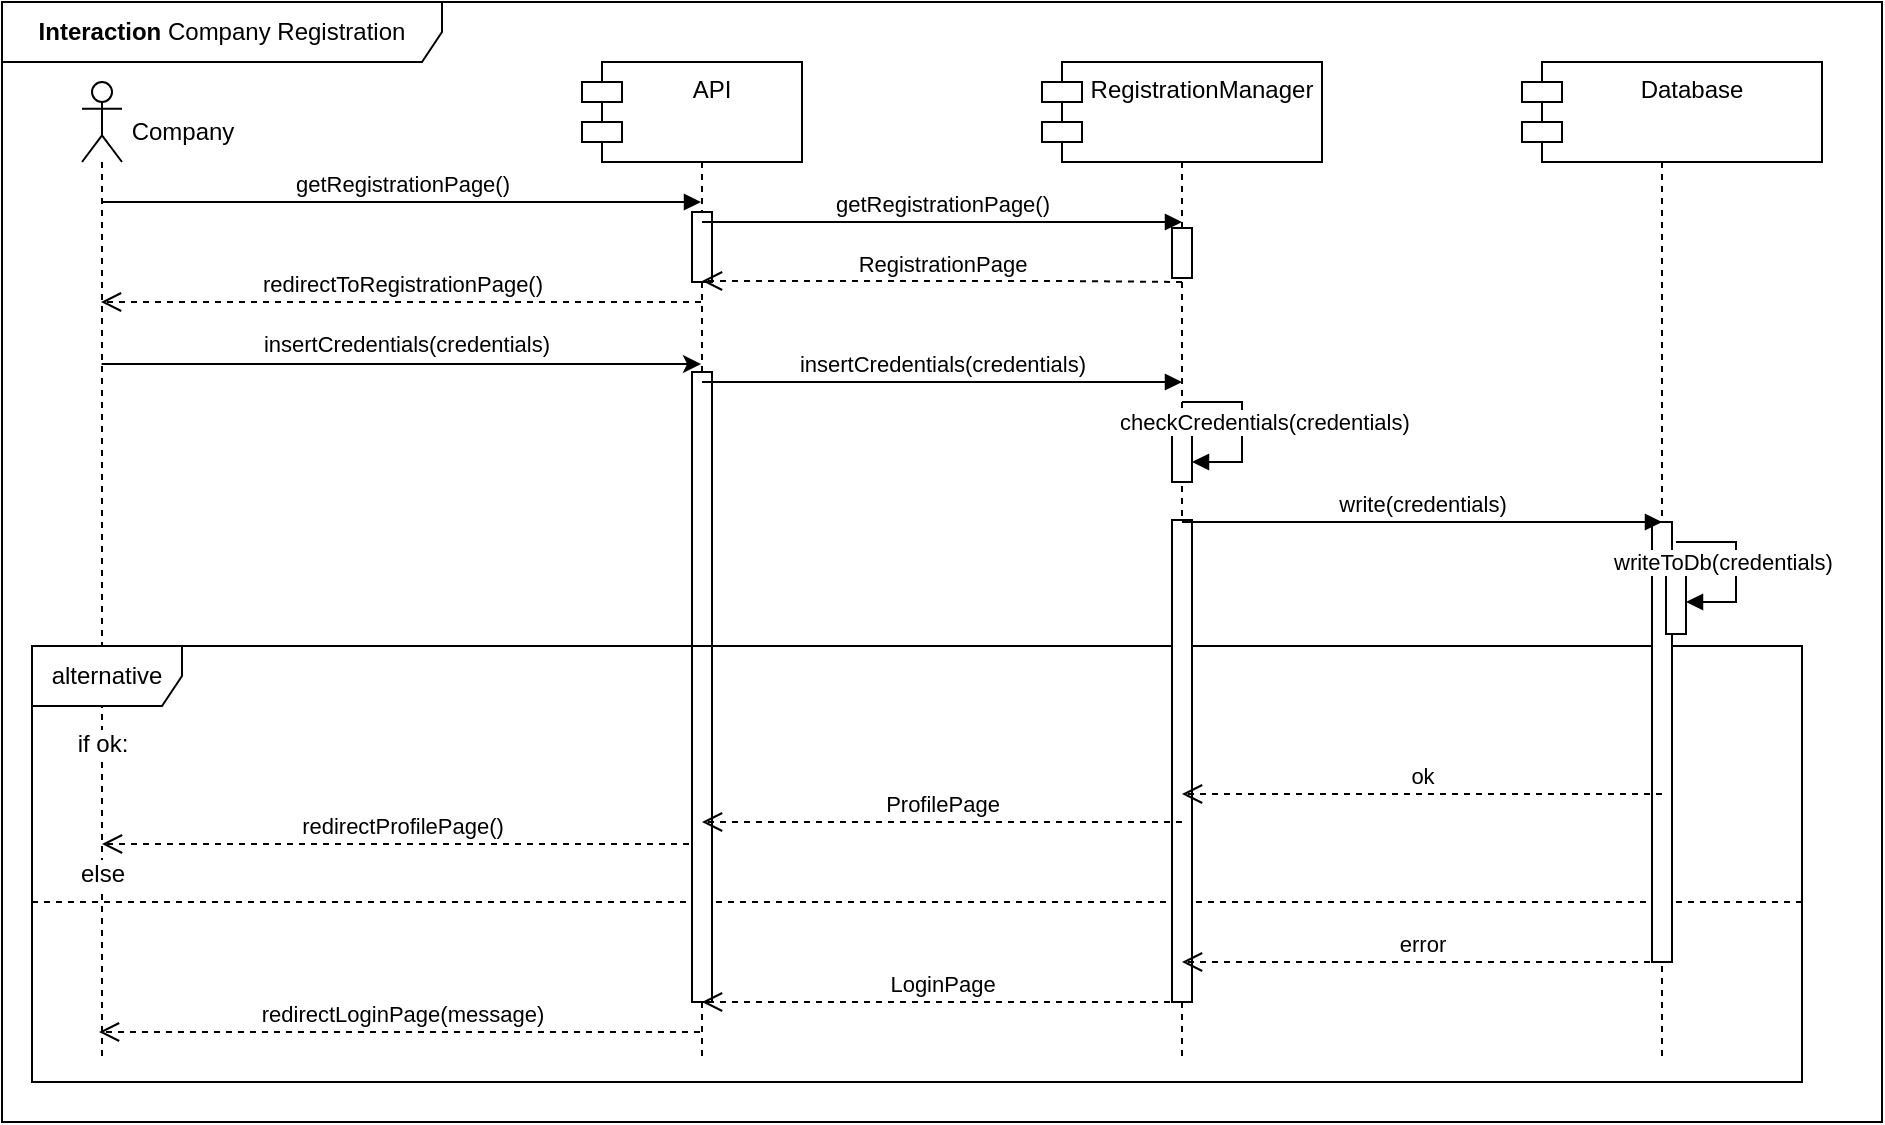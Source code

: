 <mxfile version="25.0.3">
  <diagram name="Page-1" id="2YBvvXClWsGukQMizWep">
    <mxGraphModel dx="1026" dy="691" grid="1" gridSize="10" guides="1" tooltips="1" connect="1" arrows="1" fold="1" page="1" pageScale="1" pageWidth="850" pageHeight="1100" math="0" shadow="0">
      <root>
        <mxCell id="0" />
        <mxCell id="1" parent="0" />
        <mxCell id="1ZKG4CmkqfWAM7Gi57S6-19" value="redirectProfilePage()" style="html=1;verticalAlign=bottom;endArrow=open;dashed=1;endSize=8;curved=0;rounded=0;" parent="1" edge="1">
          <mxGeometry x="-0.002" relative="1" as="geometry">
            <mxPoint x="509.5" y="761" as="sourcePoint" />
            <mxPoint x="210" y="761" as="targetPoint" />
            <Array as="points">
              <mxPoint x="450" y="761" />
              <mxPoint x="390" y="761" />
              <mxPoint x="330" y="761" />
              <mxPoint x="300" y="761" />
            </Array>
            <mxPoint as="offset" />
          </mxGeometry>
        </mxCell>
        <mxCell id="1ZKG4CmkqfWAM7Gi57S6-25" value="" style="endArrow=none;dashed=1;html=1;rounded=0;exitX=0;exitY=0.53;exitDx=0;exitDy=0;exitPerimeter=0;" parent="1" edge="1">
          <mxGeometry width="50" height="50" relative="1" as="geometry">
            <mxPoint x="175" y="790" as="sourcePoint" />
            <mxPoint x="1060" y="790" as="targetPoint" />
            <Array as="points" />
          </mxGeometry>
        </mxCell>
        <mxCell id="1ZKG4CmkqfWAM7Gi57S6-6" value="&lt;b&gt;Interaction&lt;/b&gt; Company Registration" style="shape=umlFrame;whiteSpace=wrap;html=1;pointerEvents=0;width=220;height=30;" parent="1" vertex="1">
          <mxGeometry x="160" y="340" width="940" height="560" as="geometry" />
        </mxCell>
        <mxCell id="1ZKG4CmkqfWAM7Gi57S6-11" value="S&amp;amp;C" style="shape=umlLifeline;perimeter=lifelinePerimeter;whiteSpace=wrap;html=1;container=1;dropTarget=0;collapsible=0;recursiveResize=0;outlineConnect=0;portConstraint=eastwest;newEdgeStyle={&quot;curved&quot;:0,&quot;rounded&quot;:0};" parent="1" vertex="1">
          <mxGeometry x="460" y="380" width="100" height="490" as="geometry" />
        </mxCell>
        <mxCell id="Gw3LUGfZnfMUm4rp8UOA-1" value="" style="html=1;points=[[0,0,0,0,5],[0,1,0,0,-5],[1,0,0,0,5],[1,1,0,0,-5]];perimeter=orthogonalPerimeter;outlineConnect=0;targetShapes=umlLifeline;portConstraint=eastwest;newEdgeStyle={&quot;curved&quot;:0,&quot;rounded&quot;:0};" parent="1ZKG4CmkqfWAM7Gi57S6-11" vertex="1">
          <mxGeometry x="45" y="65" width="10" height="35" as="geometry" />
        </mxCell>
        <mxCell id="Gw3LUGfZnfMUm4rp8UOA-2" value="" style="html=1;points=[[0,0,0,0,5],[0,1,0,0,-5],[1,0,0,0,5],[1,1,0,0,-5]];perimeter=orthogonalPerimeter;outlineConnect=0;targetShapes=umlLifeline;portConstraint=eastwest;newEdgeStyle={&quot;curved&quot;:0,&quot;rounded&quot;:0};" parent="1ZKG4CmkqfWAM7Gi57S6-11" vertex="1">
          <mxGeometry x="45" y="145" width="10" height="315" as="geometry" />
        </mxCell>
        <mxCell id="1ZKG4CmkqfWAM7Gi57S6-17" style="edgeStyle=orthogonalEdgeStyle;rounded=0;orthogonalLoop=1;jettySize=auto;html=1;curved=0;" parent="1" edge="1">
          <mxGeometry relative="1" as="geometry">
            <mxPoint x="209.81" y="521.0" as="sourcePoint" />
            <mxPoint x="509.5" y="521.0" as="targetPoint" />
          </mxGeometry>
        </mxCell>
        <mxCell id="1ZKG4CmkqfWAM7Gi57S6-18" value="insertCredentials(credentials)" style="edgeLabel;html=1;align=center;verticalAlign=middle;resizable=0;points=[];" parent="1ZKG4CmkqfWAM7Gi57S6-17" vertex="1" connectable="0">
          <mxGeometry x="0.013" y="1" relative="1" as="geometry">
            <mxPoint y="-9" as="offset" />
          </mxGeometry>
        </mxCell>
        <mxCell id="1ZKG4CmkqfWAM7Gi57S6-13" value="" style="shape=umlLifeline;perimeter=lifelinePerimeter;whiteSpace=wrap;html=1;container=1;dropTarget=0;collapsible=0;recursiveResize=0;outlineConnect=0;portConstraint=eastwest;newEdgeStyle={&quot;curved&quot;:0,&quot;rounded&quot;:0};participant=umlActor;size=40;" parent="1" vertex="1">
          <mxGeometry x="200" y="380" width="20" height="490" as="geometry" />
        </mxCell>
        <mxCell id="1ZKG4CmkqfWAM7Gi57S6-14" value="Company" style="text;html=1;align=center;verticalAlign=middle;resizable=0;points=[];autosize=1;strokeColor=none;fillColor=none;" parent="1" vertex="1">
          <mxGeometry x="215" y="390" width="70" height="30" as="geometry" />
        </mxCell>
        <mxCell id="1ZKG4CmkqfWAM7Gi57S6-16" value="redirectToRegistrationPage()" style="html=1;verticalAlign=bottom;endArrow=open;dashed=1;endSize=8;curved=0;rounded=0;" parent="1" edge="1">
          <mxGeometry relative="1" as="geometry">
            <mxPoint x="509.5" y="490" as="sourcePoint" />
            <mxPoint x="209.5" y="490" as="targetPoint" />
            <Array as="points">
              <mxPoint x="390" y="490" />
            </Array>
            <mxPoint as="offset" />
          </mxGeometry>
        </mxCell>
        <mxCell id="1ZKG4CmkqfWAM7Gi57S6-23" value="alternative" style="shape=umlFrame;whiteSpace=wrap;html=1;pointerEvents=0;width=75;height=30;" parent="1" vertex="1">
          <mxGeometry x="175" y="662" width="885" height="218" as="geometry" />
        </mxCell>
        <mxCell id="1ZKG4CmkqfWAM7Gi57S6-24" value="if ok:" style="text;html=1;align=center;verticalAlign=middle;resizable=0;points=[];autosize=1;strokeColor=none;fillColor=none;labelBackgroundColor=default;" parent="1" vertex="1">
          <mxGeometry x="185" y="696" width="50" height="30" as="geometry" />
        </mxCell>
        <mxCell id="1ZKG4CmkqfWAM7Gi57S6-26" value="&lt;span style=&quot;background-color: rgb(255, 255, 255);&quot;&gt;else&lt;/span&gt;" style="text;html=1;align=center;verticalAlign=middle;resizable=0;points=[];autosize=1;strokeColor=none;fillColor=none;" parent="1" vertex="1">
          <mxGeometry x="185" y="761" width="50" height="30" as="geometry" />
        </mxCell>
        <mxCell id="1ZKG4CmkqfWAM7Gi57S6-27" value="redirectLoginPage(message)" style="html=1;verticalAlign=bottom;endArrow=open;dashed=1;endSize=8;curved=0;rounded=0;" parent="1" edge="1">
          <mxGeometry x="-0.005" relative="1" as="geometry">
            <mxPoint x="509" y="855" as="sourcePoint" />
            <mxPoint x="208.5" y="855" as="targetPoint" />
            <Array as="points">
              <mxPoint x="454.5" y="855" />
              <mxPoint x="394.5" y="855" />
              <mxPoint x="334.5" y="855" />
              <mxPoint x="304.5" y="855" />
            </Array>
            <mxPoint as="offset" />
          </mxGeometry>
        </mxCell>
        <mxCell id="aM9ryv3xv72pqoxQDRHE-7" value="getRegistrationPage()" style="html=1;verticalAlign=bottom;endArrow=block;edgeStyle=elbowEdgeStyle;elbow=vertical;curved=0;rounded=0;" parent="1" edge="1">
          <mxGeometry x="0.001" relative="1" as="geometry">
            <mxPoint x="209.81" y="440.0" as="sourcePoint" />
            <Array as="points">
              <mxPoint x="400" y="440" />
              <mxPoint x="365" y="410" />
            </Array>
            <mxPoint x="509.5" y="440.0" as="targetPoint" />
            <mxPoint as="offset" />
          </mxGeometry>
        </mxCell>
        <mxCell id="5ZWHWf_kHnWHB5o12A5S-1" value="API" style="shape=module;align=left;spacingLeft=20;align=center;verticalAlign=top;whiteSpace=wrap;html=1;" vertex="1" parent="1">
          <mxGeometry x="450" y="370" width="110" height="50" as="geometry" />
        </mxCell>
        <mxCell id="5ZWHWf_kHnWHB5o12A5S-2" value=":Object" style="shape=umlLifeline;perimeter=lifelinePerimeter;whiteSpace=wrap;html=1;container=1;dropTarget=0;collapsible=0;recursiveResize=0;outlineConnect=0;portConstraint=eastwest;newEdgeStyle={&quot;curved&quot;:0,&quot;rounded&quot;:0};" vertex="1" parent="1">
          <mxGeometry x="700" y="380" width="100" height="490" as="geometry" />
        </mxCell>
        <mxCell id="5ZWHWf_kHnWHB5o12A5S-10" value="" style="html=1;points=[[0,0,0,0,5],[0,1,0,0,-5],[1,0,0,0,5],[1,1,0,0,-5]];perimeter=orthogonalPerimeter;outlineConnect=0;targetShapes=umlLifeline;portConstraint=eastwest;newEdgeStyle={&quot;curved&quot;:0,&quot;rounded&quot;:0};" vertex="1" parent="5ZWHWf_kHnWHB5o12A5S-2">
          <mxGeometry x="45" y="73" width="10" height="25" as="geometry" />
        </mxCell>
        <mxCell id="ymWepqPld3naHtEsWhe9-15" value="" style="html=1;points=[[0,0,0,0,5],[0,1,0,0,-5],[1,0,0,0,5],[1,1,0,0,-5]];perimeter=orthogonalPerimeter;outlineConnect=0;targetShapes=umlLifeline;portConstraint=eastwest;newEdgeStyle={&quot;curved&quot;:0,&quot;rounded&quot;:0};" parent="5ZWHWf_kHnWHB5o12A5S-2" vertex="1">
          <mxGeometry x="45" y="170" width="10" height="30" as="geometry" />
        </mxCell>
        <mxCell id="ymWepqPld3naHtEsWhe9-16" value="checkCredentials(credentials)" style="html=1;align=left;spacingLeft=2;endArrow=block;rounded=0;edgeStyle=orthogonalEdgeStyle;curved=0;rounded=0;" parent="5ZWHWf_kHnWHB5o12A5S-2" edge="1">
          <mxGeometry x="-1" y="-36" relative="1" as="geometry">
            <mxPoint x="50" y="160" as="sourcePoint" />
            <Array as="points">
              <mxPoint x="80" y="160" />
              <mxPoint x="80" y="190" />
            </Array>
            <mxPoint x="-35" y="-26" as="offset" />
            <mxPoint x="55" y="190" as="targetPoint" />
          </mxGeometry>
        </mxCell>
        <mxCell id="5ZWHWf_kHnWHB5o12A5S-13" value="" style="html=1;points=[[0,0,0,0,5],[0,1,0,0,-5],[1,0,0,0,5],[1,1,0,0,-5]];perimeter=orthogonalPerimeter;outlineConnect=0;targetShapes=umlLifeline;portConstraint=eastwest;newEdgeStyle={&quot;curved&quot;:0,&quot;rounded&quot;:0};" vertex="1" parent="5ZWHWf_kHnWHB5o12A5S-2">
          <mxGeometry x="45" y="219" width="10" height="241" as="geometry" />
        </mxCell>
        <mxCell id="5ZWHWf_kHnWHB5o12A5S-3" value="getRegistrationPage()" style="html=1;verticalAlign=bottom;endArrow=block;edgeStyle=elbowEdgeStyle;elbow=vertical;curved=0;rounded=0;" edge="1" parent="1">
          <mxGeometry x="0.001" relative="1" as="geometry">
            <mxPoint x="510.0" y="450.0" as="sourcePoint" />
            <Array as="points">
              <mxPoint x="700.19" y="450" />
              <mxPoint x="665.19" y="420" />
            </Array>
            <mxPoint x="750" y="450" as="targetPoint" />
            <mxPoint as="offset" />
          </mxGeometry>
        </mxCell>
        <mxCell id="5ZWHWf_kHnWHB5o12A5S-4" value="RegistrationManager" style="shape=module;align=left;spacingLeft=20;align=center;verticalAlign=top;whiteSpace=wrap;html=1;" vertex="1" parent="1">
          <mxGeometry x="680" y="370" width="140" height="50" as="geometry" />
        </mxCell>
        <mxCell id="5ZWHWf_kHnWHB5o12A5S-6" value="insertCredentials(credentials)" style="html=1;verticalAlign=bottom;endArrow=block;edgeStyle=elbowEdgeStyle;elbow=vertical;curved=0;rounded=0;" edge="1" parent="1">
          <mxGeometry relative="1" as="geometry">
            <mxPoint x="510.0" y="530.0" as="sourcePoint" />
            <Array as="points">
              <mxPoint x="700.19" y="530" />
              <mxPoint x="665.19" y="500" />
            </Array>
            <mxPoint x="750" y="530" as="targetPoint" />
            <mxPoint as="offset" />
          </mxGeometry>
        </mxCell>
        <mxCell id="5ZWHWf_kHnWHB5o12A5S-7" value=":Object" style="shape=umlLifeline;perimeter=lifelinePerimeter;whiteSpace=wrap;html=1;container=1;dropTarget=0;collapsible=0;recursiveResize=0;outlineConnect=0;portConstraint=eastwest;newEdgeStyle={&quot;curved&quot;:0,&quot;rounded&quot;:0};" vertex="1" parent="1">
          <mxGeometry x="940" y="380" width="100" height="490" as="geometry" />
        </mxCell>
        <mxCell id="5ZWHWf_kHnWHB5o12A5S-17" value="" style="html=1;points=[[0,0,0,0,5],[0,1,0,0,-5],[1,0,0,0,5],[1,1,0,0,-5]];perimeter=orthogonalPerimeter;outlineConnect=0;targetShapes=umlLifeline;portConstraint=eastwest;newEdgeStyle={&quot;curved&quot;:0,&quot;rounded&quot;:0};" vertex="1" parent="5ZWHWf_kHnWHB5o12A5S-7">
          <mxGeometry x="45" y="220" width="10" height="220" as="geometry" />
        </mxCell>
        <mxCell id="ymWepqPld3naHtEsWhe9-26" value="" style="html=1;points=[[0,0,0,0,5],[0,1,0,0,-5],[1,0,0,0,5],[1,1,0,0,-5]];perimeter=orthogonalPerimeter;outlineConnect=0;targetShapes=umlLifeline;portConstraint=eastwest;newEdgeStyle={&quot;curved&quot;:0,&quot;rounded&quot;:0};direction=west;" parent="5ZWHWf_kHnWHB5o12A5S-7" vertex="1">
          <mxGeometry x="52" y="246" width="10" height="30" as="geometry" />
        </mxCell>
        <mxCell id="ymWepqPld3naHtEsWhe9-27" value="writeToDb(credentials)" style="html=1;align=left;spacingLeft=2;endArrow=block;rounded=0;edgeStyle=orthogonalEdgeStyle;curved=0;rounded=0;" parent="5ZWHWf_kHnWHB5o12A5S-7" edge="1">
          <mxGeometry x="-1" y="-36" relative="1" as="geometry">
            <mxPoint x="57" y="230" as="sourcePoint" />
            <Array as="points">
              <mxPoint x="87" y="260" />
            </Array>
            <mxPoint x="62" y="260" as="targetPoint" />
            <mxPoint x="-35" y="-26" as="offset" />
          </mxGeometry>
        </mxCell>
        <mxCell id="5ZWHWf_kHnWHB5o12A5S-5" value="&lt;div&gt;Database&lt;/div&gt;" style="shape=module;align=left;spacingLeft=20;align=center;verticalAlign=top;whiteSpace=wrap;html=1;" vertex="1" parent="1">
          <mxGeometry x="920" y="370" width="150" height="50" as="geometry" />
        </mxCell>
        <mxCell id="5ZWHWf_kHnWHB5o12A5S-9" value="RegistrationPage" style="html=1;verticalAlign=bottom;endArrow=open;dashed=1;endSize=8;curved=0;rounded=0;" edge="1" parent="1">
          <mxGeometry relative="1" as="geometry">
            <mxPoint x="750" y="480" as="sourcePoint" />
            <mxPoint x="510" y="479.5" as="targetPoint" />
            <Array as="points">
              <mxPoint x="690.5" y="479.5" />
            </Array>
            <mxPoint as="offset" />
          </mxGeometry>
        </mxCell>
        <mxCell id="5ZWHWf_kHnWHB5o12A5S-11" value="write(credentials)" style="html=1;verticalAlign=bottom;endArrow=block;edgeStyle=elbowEdgeStyle;elbow=vertical;curved=0;rounded=0;" edge="1" parent="1">
          <mxGeometry relative="1" as="geometry">
            <mxPoint x="750.0" y="600.0" as="sourcePoint" />
            <Array as="points">
              <mxPoint x="940.19" y="600" />
              <mxPoint x="905.19" y="570" />
            </Array>
            <mxPoint x="990" y="600" as="targetPoint" />
            <mxPoint as="offset" />
          </mxGeometry>
        </mxCell>
        <mxCell id="5ZWHWf_kHnWHB5o12A5S-12" value="ok" style="html=1;verticalAlign=bottom;endArrow=open;dashed=1;endSize=8;curved=0;rounded=0;" edge="1" parent="1">
          <mxGeometry x="-0.002" relative="1" as="geometry">
            <mxPoint x="990" y="736" as="sourcePoint" />
            <mxPoint x="750" y="736" as="targetPoint" />
            <Array as="points">
              <mxPoint x="990" y="736" />
              <mxPoint x="930" y="736" />
              <mxPoint x="870" y="736" />
              <mxPoint x="840" y="736" />
            </Array>
            <mxPoint as="offset" />
          </mxGeometry>
        </mxCell>
        <mxCell id="5ZWHWf_kHnWHB5o12A5S-14" value="error" style="html=1;verticalAlign=bottom;endArrow=open;dashed=1;endSize=8;curved=0;rounded=0;" edge="1" parent="1">
          <mxGeometry x="-0.002" relative="1" as="geometry">
            <mxPoint x="990" y="820" as="sourcePoint" />
            <mxPoint x="750" y="820" as="targetPoint" />
            <Array as="points">
              <mxPoint x="990" y="820" />
              <mxPoint x="930" y="820" />
              <mxPoint x="840" y="820" />
            </Array>
            <mxPoint as="offset" />
          </mxGeometry>
        </mxCell>
        <mxCell id="5ZWHWf_kHnWHB5o12A5S-15" value="LoginPage" style="html=1;verticalAlign=bottom;endArrow=open;dashed=1;endSize=8;curved=0;rounded=0;" edge="1" parent="1">
          <mxGeometry x="-0.002" relative="1" as="geometry">
            <mxPoint x="750" y="840" as="sourcePoint" />
            <mxPoint x="510" y="840" as="targetPoint" />
            <Array as="points">
              <mxPoint x="750" y="840" />
              <mxPoint x="690" y="840" />
              <mxPoint x="600" y="840" />
            </Array>
            <mxPoint as="offset" />
          </mxGeometry>
        </mxCell>
        <mxCell id="5ZWHWf_kHnWHB5o12A5S-16" value="ProfilePage" style="html=1;verticalAlign=bottom;endArrow=open;dashed=1;endSize=8;curved=0;rounded=0;" edge="1" parent="1">
          <mxGeometry x="-0.002" relative="1" as="geometry">
            <mxPoint x="750" y="750" as="sourcePoint" />
            <mxPoint x="510" y="750" as="targetPoint" />
            <Array as="points">
              <mxPoint x="750" y="750" />
              <mxPoint x="690" y="750" />
              <mxPoint x="600" y="750" />
            </Array>
            <mxPoint as="offset" />
          </mxGeometry>
        </mxCell>
      </root>
    </mxGraphModel>
  </diagram>
</mxfile>
